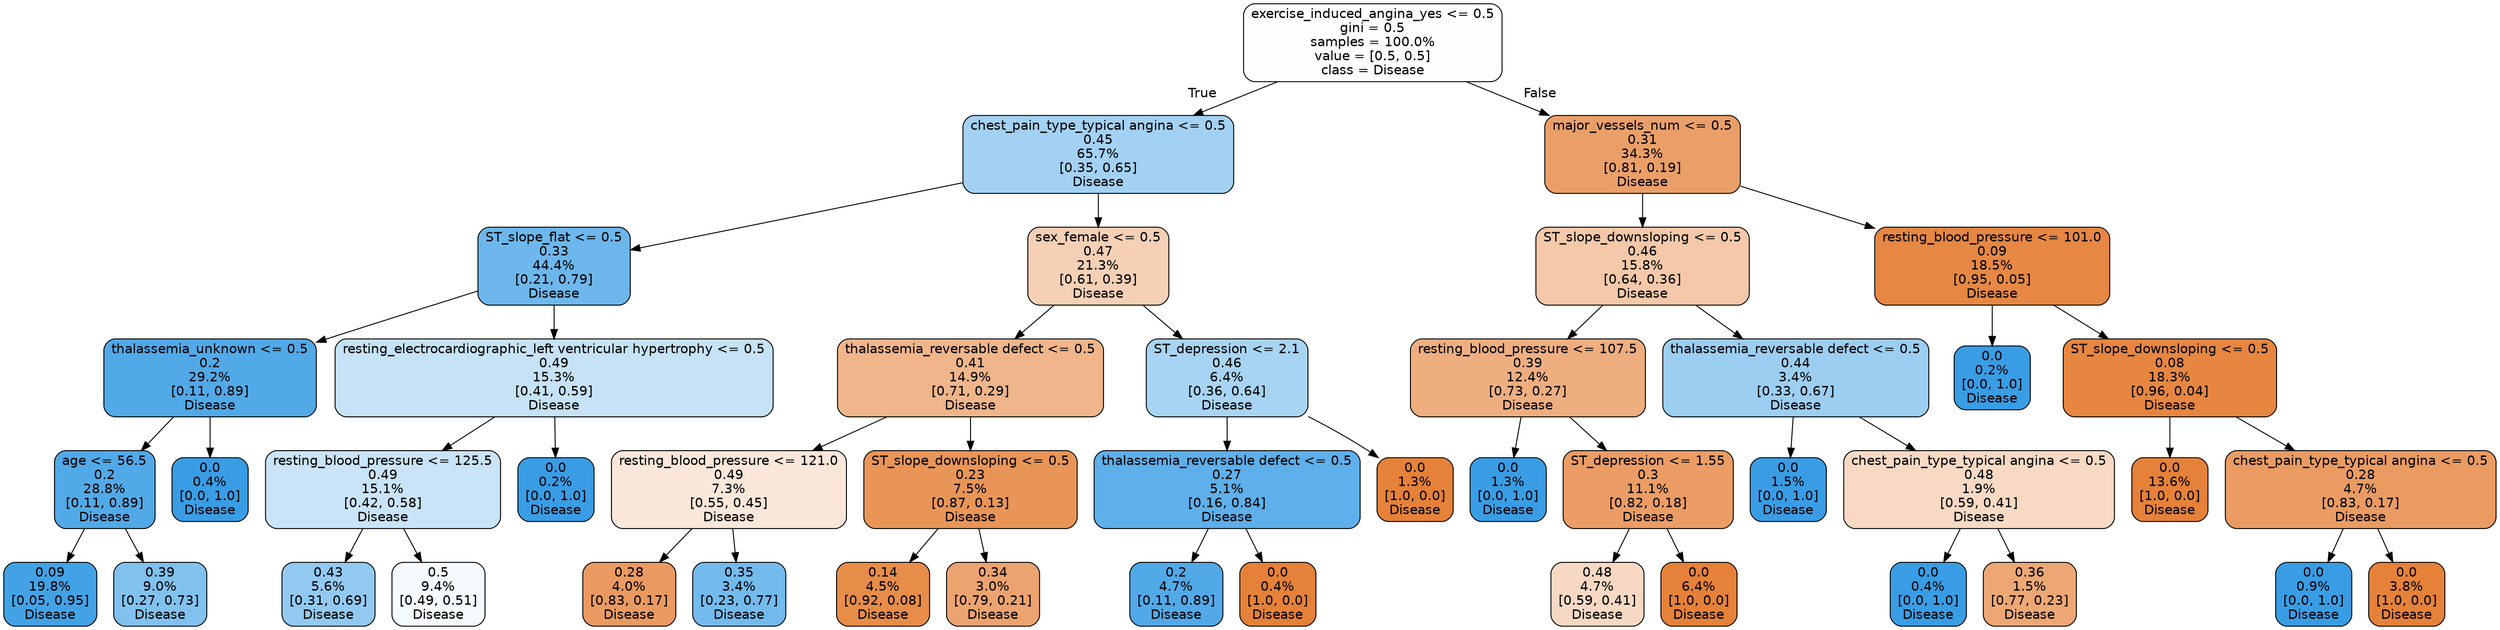 digraph Tree {
node [shape=box, style="filled, rounded", color="black", fontname="helvetica"] ;
edge [fontname="helvetica"] ;
0 [label="exercise_induced_angina_yes <= 0.5\ngini = 0.5\nsamples = 100.0%\nvalue = [0.5, 0.5]\nclass = Disease", fillcolor="#fffefe"] ;
1 [label="chest_pain_type_typical angina <= 0.5\n0.45\n65.7%\n[0.35, 0.65]\nDisease", fillcolor="#a2d1f3"] ;
0 -> 1 [labeldistance=2.5, labelangle=45, headlabel="True"] ;
2 [label="ST_slope_flat <= 0.5\n0.33\n44.4%\n[0.21, 0.79]\nDisease", fillcolor="#6db7ec"] ;
1 -> 2 ;
3 [label="thalassemia_unknown <= 0.5\n0.2\n29.2%\n[0.11, 0.89]\nDisease", fillcolor="#52a9e8"] ;
2 -> 3 ;
4 [label="age <= 56.5\n0.2\n28.8%\n[0.11, 0.89]\nDisease", fillcolor="#52a9e8"] ;
3 -> 4 ;
5 [label="0.09\n19.8%\n[0.05, 0.95]\nDisease", fillcolor="#43a2e6"] ;
4 -> 5 ;
6 [label="0.39\n9.0%\n[0.27, 0.73]\nDisease", fillcolor="#81c1ee"] ;
4 -> 6 ;
7 [label="0.0\n0.4%\n[0.0, 1.0]\nDisease", fillcolor="#399de5"] ;
3 -> 7 ;
8 [label="resting_electrocardiographic_left ventricular hypertrophy <= 0.5\n0.49\n15.3%\n[0.41, 0.59]\nDisease", fillcolor="#c5e2f7"] ;
2 -> 8 ;
9 [label="resting_blood_pressure <= 125.5\n0.49\n15.1%\n[0.42, 0.58]\nDisease", fillcolor="#c9e4f8"] ;
8 -> 9 ;
10 [label="0.43\n5.6%\n[0.31, 0.69]\nDisease", fillcolor="#92c9f1"] ;
9 -> 10 ;
11 [label="0.5\n9.4%\n[0.49, 0.51]\nDisease", fillcolor="#f4fafe"] ;
9 -> 11 ;
12 [label="0.0\n0.2%\n[0.0, 1.0]\nDisease", fillcolor="#399de5"] ;
8 -> 12 ;
13 [label="sex_female <= 0.5\n0.47\n21.3%\n[0.61, 0.39]\nDisease", fillcolor="#f5d0b5"] ;
1 -> 13 ;
14 [label="thalassemia_reversable defect <= 0.5\n0.41\n14.9%\n[0.71, 0.29]\nDisease", fillcolor="#f0b58a"] ;
13 -> 14 ;
15 [label="resting_blood_pressure <= 121.0\n0.49\n7.3%\n[0.55, 0.45]\nDisease", fillcolor="#fae7da"] ;
14 -> 15 ;
16 [label="0.28\n4.0%\n[0.83, 0.17]\nDisease", fillcolor="#ea9a61"] ;
15 -> 16 ;
17 [label="0.35\n3.4%\n[0.23, 0.77]\nDisease", fillcolor="#73baed"] ;
15 -> 17 ;
18 [label="ST_slope_downsloping <= 0.5\n0.23\n7.5%\n[0.87, 0.13]\nDisease", fillcolor="#e99558"] ;
14 -> 18 ;
19 [label="0.14\n4.5%\n[0.92, 0.08]\nDisease", fillcolor="#e78c49"] ;
18 -> 19 ;
20 [label="0.34\n3.0%\n[0.79, 0.21]\nDisease", fillcolor="#eca36f"] ;
18 -> 20 ;
21 [label="ST_depression <= 2.1\n0.46\n6.4%\n[0.36, 0.64]\nDisease", fillcolor="#a8d4f4"] ;
13 -> 21 ;
22 [label="thalassemia_reversable defect <= 0.5\n0.27\n5.1%\n[0.16, 0.84]\nDisease", fillcolor="#5eafea"] ;
21 -> 22 ;
23 [label="0.2\n4.7%\n[0.11, 0.89]\nDisease", fillcolor="#52a9e8"] ;
22 -> 23 ;
24 [label="0.0\n0.4%\n[1.0, 0.0]\nDisease", fillcolor="#e58139"] ;
22 -> 24 ;
25 [label="0.0\n1.3%\n[1.0, 0.0]\nDisease", fillcolor="#e58139"] ;
21 -> 25 ;
26 [label="major_vessels_num <= 0.5\n0.31\n34.3%\n[0.81, 0.19]\nDisease", fillcolor="#eb9f68"] ;
0 -> 26 [labeldistance=2.5, labelangle=-45, headlabel="False"] ;
27 [label="ST_slope_downsloping <= 0.5\n0.46\n15.8%\n[0.64, 0.36]\nDisease", fillcolor="#f4c8a8"] ;
26 -> 27 ;
28 [label="resting_blood_pressure <= 107.5\n0.39\n12.4%\n[0.73, 0.27]\nDisease", fillcolor="#eeae80"] ;
27 -> 28 ;
29 [label="0.0\n1.3%\n[0.0, 1.0]\nDisease", fillcolor="#399de5"] ;
28 -> 29 ;
30 [label="ST_depression <= 1.55\n0.3\n11.1%\n[0.82, 0.18]\nDisease", fillcolor="#eb9d65"] ;
28 -> 30 ;
31 [label="0.48\n4.7%\n[0.59, 0.41]\nDisease", fillcolor="#f7d9c3"] ;
30 -> 31 ;
32 [label="0.0\n6.4%\n[1.0, 0.0]\nDisease", fillcolor="#e58139"] ;
30 -> 32 ;
33 [label="thalassemia_reversable defect <= 0.5\n0.44\n3.4%\n[0.33, 0.67]\nDisease", fillcolor="#9ccef2"] ;
27 -> 33 ;
34 [label="0.0\n1.5%\n[0.0, 1.0]\nDisease", fillcolor="#399de5"] ;
33 -> 34 ;
35 [label="chest_pain_type_typical angina <= 0.5\n0.48\n1.9%\n[0.59, 0.41]\nDisease", fillcolor="#f7d9c4"] ;
33 -> 35 ;
36 [label="0.0\n0.4%\n[0.0, 1.0]\nDisease", fillcolor="#399de5"] ;
35 -> 36 ;
37 [label="0.36\n1.5%\n[0.77, 0.23]\nDisease", fillcolor="#eda774"] ;
35 -> 37 ;
38 [label="resting_blood_pressure <= 101.0\n0.09\n18.5%\n[0.95, 0.05]\nDisease", fillcolor="#e68743"] ;
26 -> 38 ;
39 [label="0.0\n0.2%\n[0.0, 1.0]\nDisease", fillcolor="#399de5"] ;
38 -> 39 ;
40 [label="ST_slope_downsloping <= 0.5\n0.08\n18.3%\n[0.96, 0.04]\nDisease", fillcolor="#e68641"] ;
38 -> 40 ;
41 [label="0.0\n13.6%\n[1.0, 0.0]\nDisease", fillcolor="#e58139"] ;
40 -> 41 ;
42 [label="chest_pain_type_typical angina <= 0.5\n0.28\n4.7%\n[0.83, 0.17]\nDisease", fillcolor="#ea9b62"] ;
40 -> 42 ;
43 [label="0.0\n0.9%\n[0.0, 1.0]\nDisease", fillcolor="#399de5"] ;
42 -> 43 ;
44 [label="0.0\n3.8%\n[1.0, 0.0]\nDisease", fillcolor="#e58139"] ;
42 -> 44 ;
}